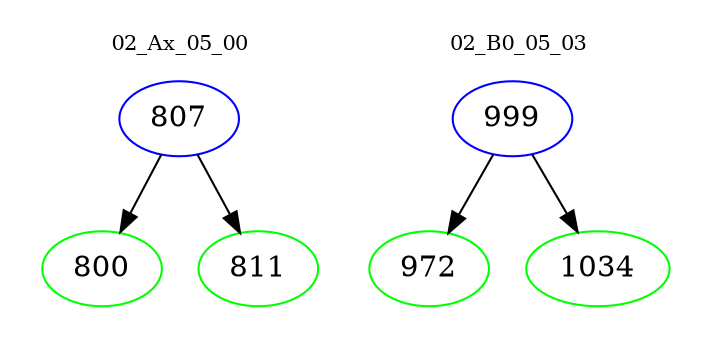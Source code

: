 digraph{
subgraph cluster_0 {
color = white
label = "02_Ax_05_00";
fontsize=10;
T0_807 [label="807", color="blue"]
T0_807 -> T0_800 [color="black"]
T0_800 [label="800", color="green"]
T0_807 -> T0_811 [color="black"]
T0_811 [label="811", color="green"]
}
subgraph cluster_1 {
color = white
label = "02_B0_05_03";
fontsize=10;
T1_999 [label="999", color="blue"]
T1_999 -> T1_972 [color="black"]
T1_972 [label="972", color="green"]
T1_999 -> T1_1034 [color="black"]
T1_1034 [label="1034", color="green"]
}
}
